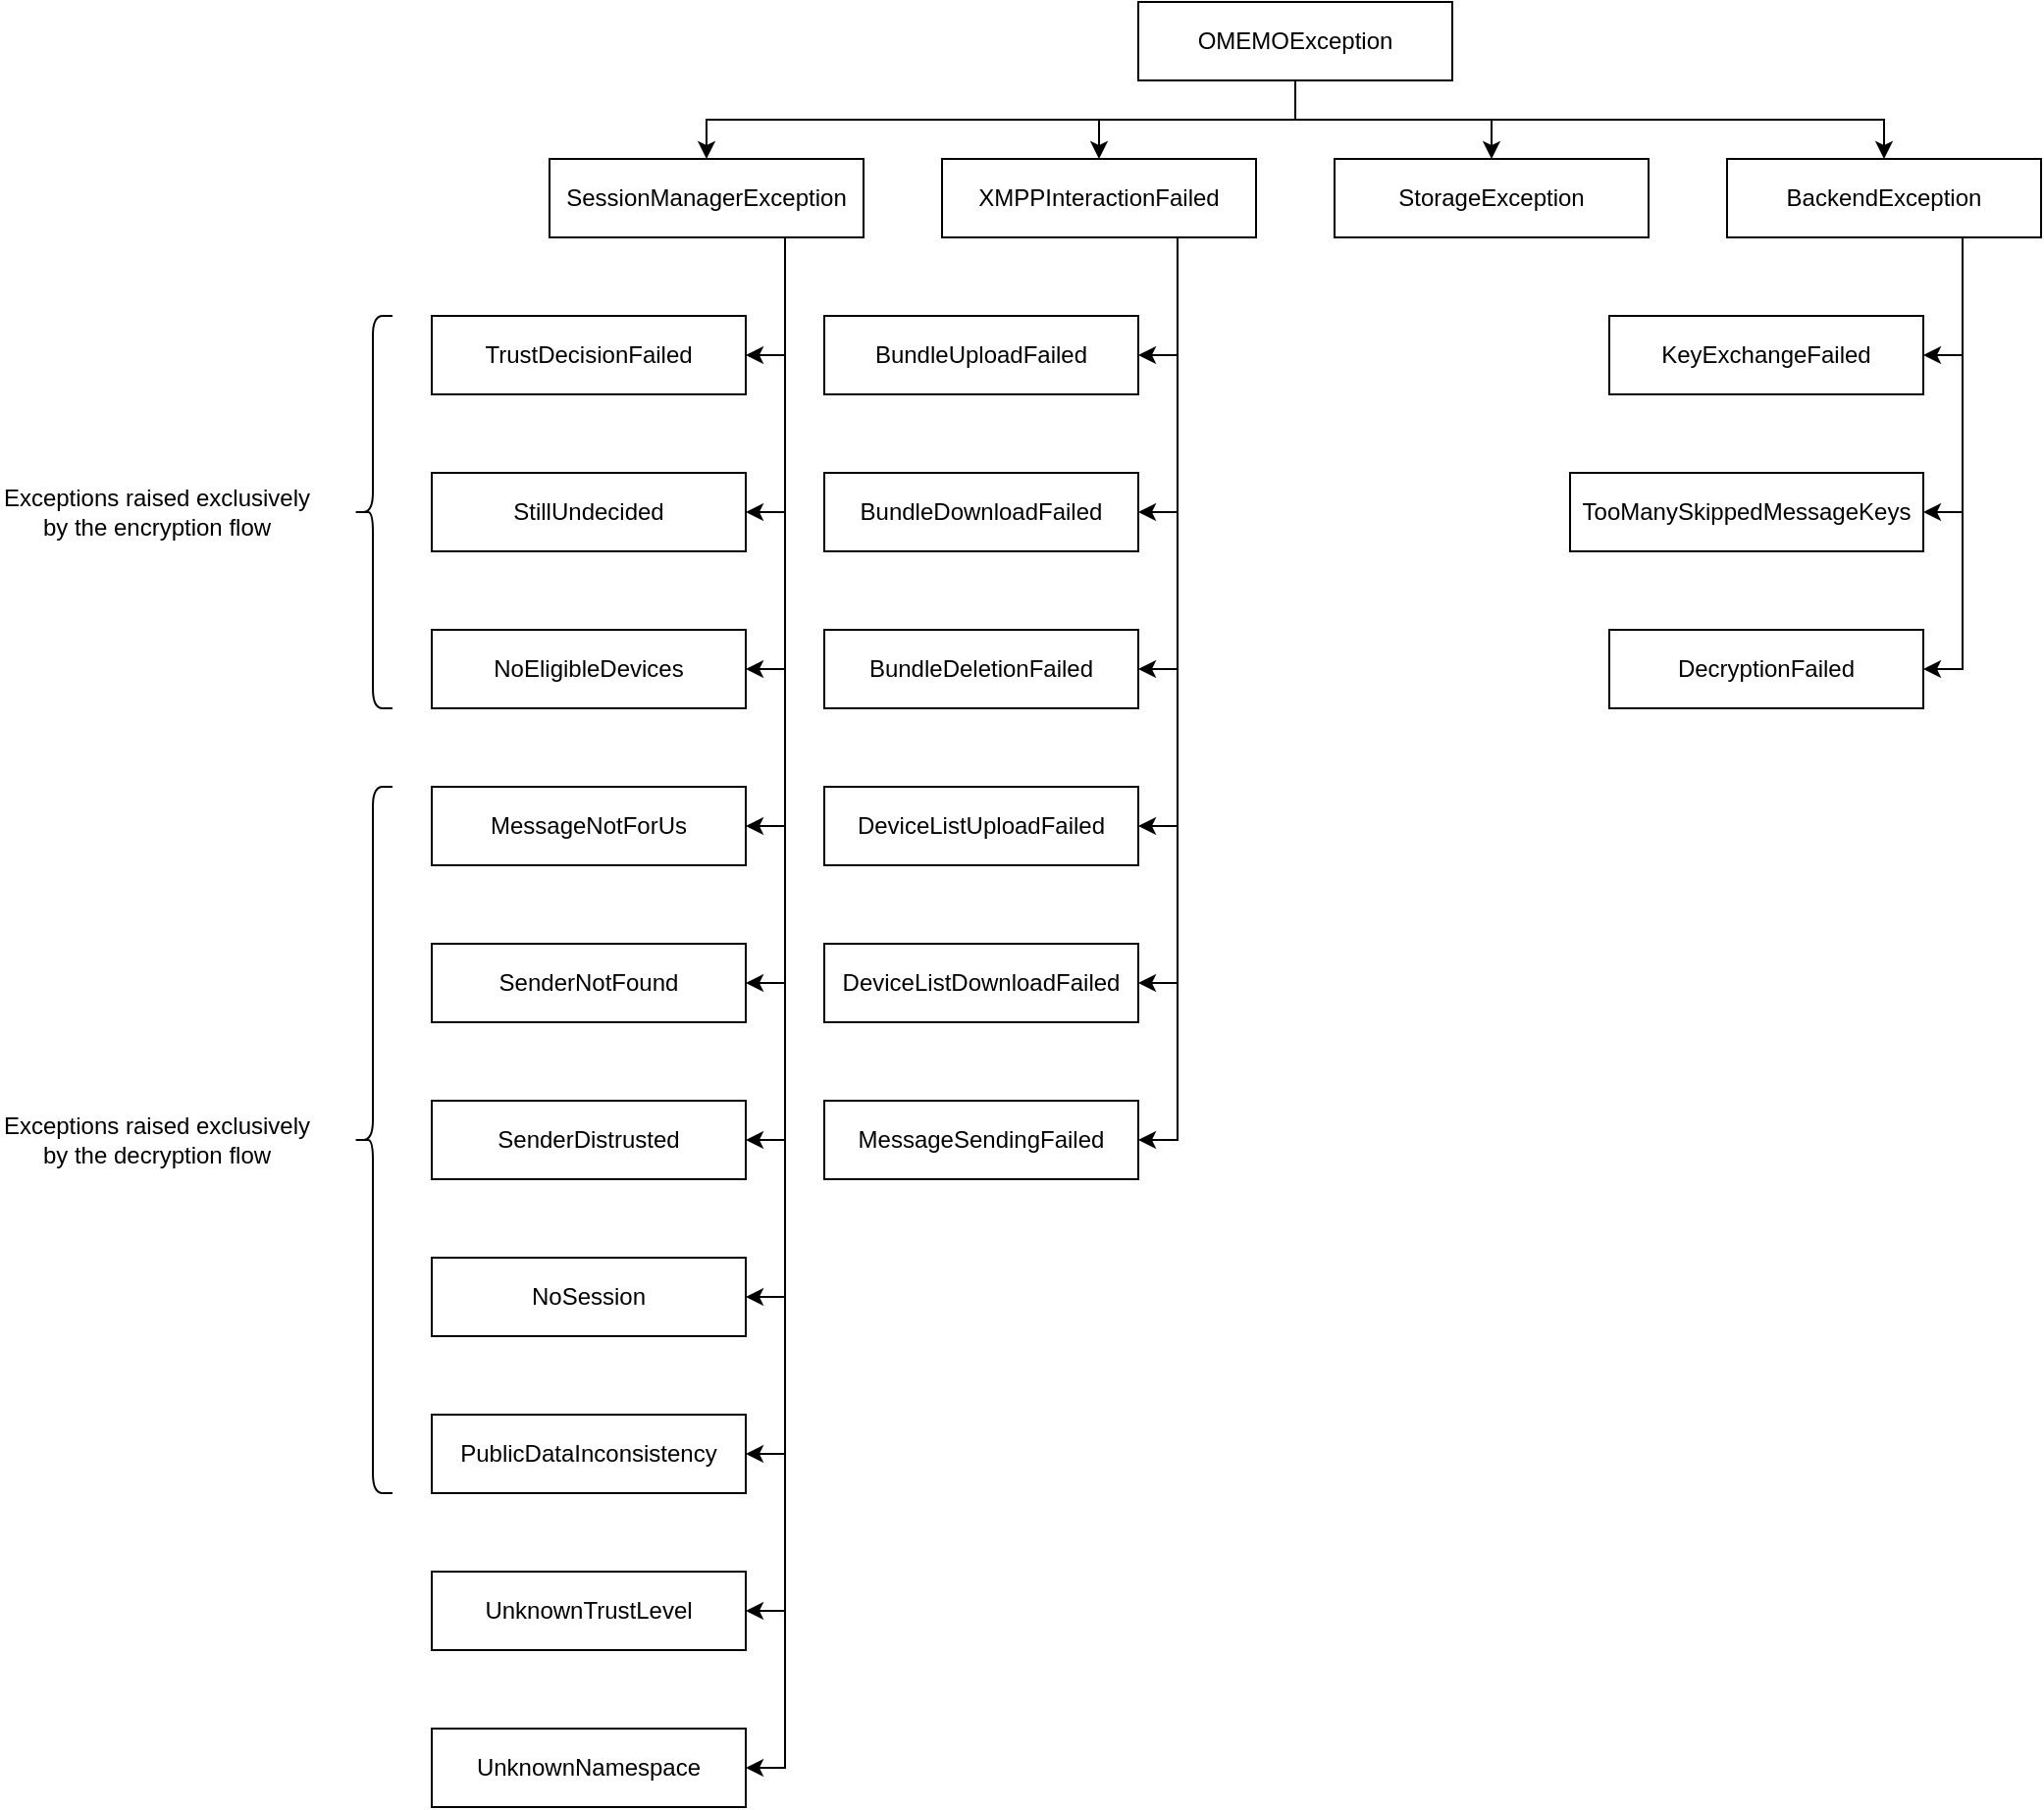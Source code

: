 <mxfile version="14.6.9" type="device"><diagram id="SyWsKVFSi_kduetasDMW" name="Page-1"><mxGraphModel dx="2268" dy="752" grid="1" gridSize="10" guides="1" tooltips="1" connect="1" arrows="1" fold="1" page="1" pageScale="1" pageWidth="850" pageHeight="1100" math="0" shadow="0"><root><mxCell id="0"/><mxCell id="1" parent="0"/><mxCell id="R1KKkpaipqyLKFP_AgjU-39" style="edgeStyle=orthogonalEdgeStyle;rounded=0;orthogonalLoop=1;jettySize=auto;html=1;exitX=0.5;exitY=1;exitDx=0;exitDy=0;entryX=0.5;entryY=0;entryDx=0;entryDy=0;" parent="1" source="R1KKkpaipqyLKFP_AgjU-1" target="R1KKkpaipqyLKFP_AgjU-2" edge="1"><mxGeometry relative="1" as="geometry"/></mxCell><mxCell id="R1KKkpaipqyLKFP_AgjU-40" style="edgeStyle=orthogonalEdgeStyle;rounded=0;orthogonalLoop=1;jettySize=auto;html=1;exitX=0.5;exitY=1;exitDx=0;exitDy=0;entryX=0.5;entryY=0;entryDx=0;entryDy=0;" parent="1" source="R1KKkpaipqyLKFP_AgjU-1" target="R1KKkpaipqyLKFP_AgjU-3" edge="1"><mxGeometry relative="1" as="geometry"/></mxCell><mxCell id="R1KKkpaipqyLKFP_AgjU-41" style="edgeStyle=orthogonalEdgeStyle;rounded=0;orthogonalLoop=1;jettySize=auto;html=1;exitX=0.5;exitY=1;exitDx=0;exitDy=0;entryX=0.5;entryY=0;entryDx=0;entryDy=0;" parent="1" source="R1KKkpaipqyLKFP_AgjU-1" target="R1KKkpaipqyLKFP_AgjU-4" edge="1"><mxGeometry relative="1" as="geometry"/></mxCell><mxCell id="R1KKkpaipqyLKFP_AgjU-42" style="edgeStyle=orthogonalEdgeStyle;rounded=0;orthogonalLoop=1;jettySize=auto;html=1;exitX=0.5;exitY=1;exitDx=0;exitDy=0;entryX=0.5;entryY=0;entryDx=0;entryDy=0;" parent="1" source="R1KKkpaipqyLKFP_AgjU-1" target="R1KKkpaipqyLKFP_AgjU-5" edge="1"><mxGeometry relative="1" as="geometry"/></mxCell><mxCell id="R1KKkpaipqyLKFP_AgjU-1" value="&lt;div&gt;OMEMOException&lt;/div&gt;" style="rounded=0;whiteSpace=wrap;html=1;" parent="1" vertex="1"><mxGeometry x="340" y="40" width="160" height="40" as="geometry"/></mxCell><mxCell id="R1KKkpaipqyLKFP_AgjU-34" style="edgeStyle=orthogonalEdgeStyle;rounded=0;orthogonalLoop=1;jettySize=auto;html=1;exitX=0.75;exitY=1;exitDx=0;exitDy=0;entryX=1;entryY=0.5;entryDx=0;entryDy=0;" parent="1" source="R1KKkpaipqyLKFP_AgjU-2" target="R1KKkpaipqyLKFP_AgjU-6" edge="1"><mxGeometry relative="1" as="geometry"/></mxCell><mxCell id="R1KKkpaipqyLKFP_AgjU-35" style="edgeStyle=orthogonalEdgeStyle;rounded=0;orthogonalLoop=1;jettySize=auto;html=1;exitX=0.75;exitY=1;exitDx=0;exitDy=0;entryX=1;entryY=0.5;entryDx=0;entryDy=0;" parent="1" source="R1KKkpaipqyLKFP_AgjU-2" target="R1KKkpaipqyLKFP_AgjU-7" edge="1"><mxGeometry relative="1" as="geometry"/></mxCell><mxCell id="R1KKkpaipqyLKFP_AgjU-36" style="edgeStyle=orthogonalEdgeStyle;rounded=0;orthogonalLoop=1;jettySize=auto;html=1;exitX=0.75;exitY=1;exitDx=0;exitDy=0;entryX=1;entryY=0.5;entryDx=0;entryDy=0;" parent="1" source="R1KKkpaipqyLKFP_AgjU-2" target="R1KKkpaipqyLKFP_AgjU-8" edge="1"><mxGeometry relative="1" as="geometry"/></mxCell><mxCell id="R1KKkpaipqyLKFP_AgjU-37" style="edgeStyle=orthogonalEdgeStyle;rounded=0;orthogonalLoop=1;jettySize=auto;html=1;exitX=0.75;exitY=1;exitDx=0;exitDy=0;entryX=1;entryY=0.5;entryDx=0;entryDy=0;" parent="1" source="R1KKkpaipqyLKFP_AgjU-2" target="R1KKkpaipqyLKFP_AgjU-9" edge="1"><mxGeometry relative="1" as="geometry"/></mxCell><mxCell id="R1KKkpaipqyLKFP_AgjU-38" style="edgeStyle=orthogonalEdgeStyle;rounded=0;orthogonalLoop=1;jettySize=auto;html=1;exitX=0.75;exitY=1;exitDx=0;exitDy=0;entryX=1;entryY=0.5;entryDx=0;entryDy=0;" parent="1" source="R1KKkpaipqyLKFP_AgjU-2" target="R1KKkpaipqyLKFP_AgjU-10" edge="1"><mxGeometry relative="1" as="geometry"/></mxCell><mxCell id="yPU4zIRk9zDah69wYztz-8" style="edgeStyle=orthogonalEdgeStyle;rounded=0;orthogonalLoop=1;jettySize=auto;html=1;exitX=0.75;exitY=1;exitDx=0;exitDy=0;entryX=1;entryY=0.5;entryDx=0;entryDy=0;" parent="1" source="R1KKkpaipqyLKFP_AgjU-2" target="yPU4zIRk9zDah69wYztz-3" edge="1"><mxGeometry relative="1" as="geometry"/></mxCell><mxCell id="yPU4zIRk9zDah69wYztz-9" style="edgeStyle=orthogonalEdgeStyle;rounded=0;orthogonalLoop=1;jettySize=auto;html=1;exitX=0.75;exitY=1;exitDx=0;exitDy=0;entryX=1;entryY=0.5;entryDx=0;entryDy=0;" parent="1" source="R1KKkpaipqyLKFP_AgjU-2" target="yPU4zIRk9zDah69wYztz-4" edge="1"><mxGeometry relative="1" as="geometry"/></mxCell><mxCell id="yPU4zIRk9zDah69wYztz-10" style="edgeStyle=orthogonalEdgeStyle;rounded=0;orthogonalLoop=1;jettySize=auto;html=1;exitX=0.75;exitY=1;exitDx=0;exitDy=0;entryX=1;entryY=0.5;entryDx=0;entryDy=0;" parent="1" source="R1KKkpaipqyLKFP_AgjU-2" target="yPU4zIRk9zDah69wYztz-5" edge="1"><mxGeometry relative="1" as="geometry"/></mxCell><mxCell id="yPU4zIRk9zDah69wYztz-11" style="edgeStyle=orthogonalEdgeStyle;rounded=0;orthogonalLoop=1;jettySize=auto;html=1;exitX=0.75;exitY=1;exitDx=0;exitDy=0;entryX=1;entryY=0.5;entryDx=0;entryDy=0;" parent="1" source="R1KKkpaipqyLKFP_AgjU-2" target="yPU4zIRk9zDah69wYztz-6" edge="1"><mxGeometry relative="1" as="geometry"/></mxCell><mxCell id="yPU4zIRk9zDah69wYztz-12" style="edgeStyle=orthogonalEdgeStyle;rounded=0;orthogonalLoop=1;jettySize=auto;html=1;exitX=0.75;exitY=1;exitDx=0;exitDy=0;entryX=1;entryY=0.5;entryDx=0;entryDy=0;" parent="1" source="R1KKkpaipqyLKFP_AgjU-2" target="yPU4zIRk9zDah69wYztz-7" edge="1"><mxGeometry relative="1" as="geometry"/></mxCell><mxCell id="R1KKkpaipqyLKFP_AgjU-2" value="SessionManagerException" style="rounded=0;whiteSpace=wrap;html=1;" parent="1" vertex="1"><mxGeometry x="40" y="120" width="160" height="40" as="geometry"/></mxCell><mxCell id="R1KKkpaipqyLKFP_AgjU-28" style="edgeStyle=orthogonalEdgeStyle;rounded=0;orthogonalLoop=1;jettySize=auto;html=1;exitX=0.75;exitY=1;exitDx=0;exitDy=0;entryX=1;entryY=0.5;entryDx=0;entryDy=0;" parent="1" source="R1KKkpaipqyLKFP_AgjU-3" target="R1KKkpaipqyLKFP_AgjU-11" edge="1"><mxGeometry relative="1" as="geometry"/></mxCell><mxCell id="R1KKkpaipqyLKFP_AgjU-29" style="edgeStyle=orthogonalEdgeStyle;rounded=0;orthogonalLoop=1;jettySize=auto;html=1;exitX=0.75;exitY=1;exitDx=0;exitDy=0;entryX=1;entryY=0.5;entryDx=0;entryDy=0;" parent="1" source="R1KKkpaipqyLKFP_AgjU-3" target="R1KKkpaipqyLKFP_AgjU-17" edge="1"><mxGeometry relative="1" as="geometry"/></mxCell><mxCell id="R1KKkpaipqyLKFP_AgjU-30" style="edgeStyle=orthogonalEdgeStyle;rounded=0;orthogonalLoop=1;jettySize=auto;html=1;exitX=0.75;exitY=1;exitDx=0;exitDy=0;entryX=1;entryY=0.5;entryDx=0;entryDy=0;" parent="1" source="R1KKkpaipqyLKFP_AgjU-3" target="R1KKkpaipqyLKFP_AgjU-18" edge="1"><mxGeometry relative="1" as="geometry"/></mxCell><mxCell id="R1KKkpaipqyLKFP_AgjU-31" style="edgeStyle=orthogonalEdgeStyle;rounded=0;orthogonalLoop=1;jettySize=auto;html=1;exitX=0.75;exitY=1;exitDx=0;exitDy=0;entryX=1;entryY=0.5;entryDx=0;entryDy=0;" parent="1" source="R1KKkpaipqyLKFP_AgjU-3" target="R1KKkpaipqyLKFP_AgjU-19" edge="1"><mxGeometry relative="1" as="geometry"/></mxCell><mxCell id="R1KKkpaipqyLKFP_AgjU-32" style="edgeStyle=orthogonalEdgeStyle;rounded=0;orthogonalLoop=1;jettySize=auto;html=1;exitX=0.75;exitY=1;exitDx=0;exitDy=0;entryX=1;entryY=0.5;entryDx=0;entryDy=0;" parent="1" source="R1KKkpaipqyLKFP_AgjU-3" target="R1KKkpaipqyLKFP_AgjU-20" edge="1"><mxGeometry relative="1" as="geometry"/></mxCell><mxCell id="R1KKkpaipqyLKFP_AgjU-33" style="edgeStyle=orthogonalEdgeStyle;rounded=0;orthogonalLoop=1;jettySize=auto;html=1;exitX=0.75;exitY=1;exitDx=0;exitDy=0;entryX=1;entryY=0.5;entryDx=0;entryDy=0;" parent="1" source="R1KKkpaipqyLKFP_AgjU-3" target="R1KKkpaipqyLKFP_AgjU-21" edge="1"><mxGeometry relative="1" as="geometry"/></mxCell><mxCell id="R1KKkpaipqyLKFP_AgjU-3" value="XMPPInteractionFailed" style="rounded=0;whiteSpace=wrap;html=1;" parent="1" vertex="1"><mxGeometry x="240" y="120" width="160" height="40" as="geometry"/></mxCell><mxCell id="R1KKkpaipqyLKFP_AgjU-4" value="StorageException" style="rounded=0;whiteSpace=wrap;html=1;" parent="1" vertex="1"><mxGeometry x="440" y="120" width="160" height="40" as="geometry"/></mxCell><mxCell id="yPU4zIRk9zDah69wYztz-2" style="edgeStyle=orthogonalEdgeStyle;rounded=0;orthogonalLoop=1;jettySize=auto;html=1;exitX=0.75;exitY=1;exitDx=0;exitDy=0;entryX=1;entryY=0.5;entryDx=0;entryDy=0;" parent="1" source="R1KKkpaipqyLKFP_AgjU-5" target="yPU4zIRk9zDah69wYztz-1" edge="1"><mxGeometry relative="1" as="geometry"/></mxCell><mxCell id="426Y3rVUwSf-DaBS_xIZ-2" style="edgeStyle=orthogonalEdgeStyle;rounded=0;orthogonalLoop=1;jettySize=auto;html=1;exitX=0.75;exitY=1;exitDx=0;exitDy=0;entryX=1;entryY=0.5;entryDx=0;entryDy=0;" parent="1" source="R1KKkpaipqyLKFP_AgjU-5" target="426Y3rVUwSf-DaBS_xIZ-1" edge="1"><mxGeometry relative="1" as="geometry"/></mxCell><mxCell id="1Pj7wdMrvDZdvXEGc1CY-2" style="edgeStyle=orthogonalEdgeStyle;rounded=0;orthogonalLoop=1;jettySize=auto;html=1;exitX=0.75;exitY=1;exitDx=0;exitDy=0;entryX=1;entryY=0.5;entryDx=0;entryDy=0;" edge="1" parent="1" source="R1KKkpaipqyLKFP_AgjU-5" target="1Pj7wdMrvDZdvXEGc1CY-1"><mxGeometry relative="1" as="geometry"/></mxCell><mxCell id="R1KKkpaipqyLKFP_AgjU-5" value="BackendException" style="rounded=0;whiteSpace=wrap;html=1;" parent="1" vertex="1"><mxGeometry x="640" y="120" width="160" height="40" as="geometry"/></mxCell><mxCell id="R1KKkpaipqyLKFP_AgjU-6" value="UnknownTrustLevel" style="rounded=0;whiteSpace=wrap;html=1;" parent="1" vertex="1"><mxGeometry x="-20" y="840" width="160" height="40" as="geometry"/></mxCell><mxCell id="R1KKkpaipqyLKFP_AgjU-7" value="&lt;div&gt;TrustDecisionFailed&lt;/div&gt;" style="rounded=0;whiteSpace=wrap;html=1;" parent="1" vertex="1"><mxGeometry x="-20" y="200" width="160" height="40" as="geometry"/></mxCell><mxCell id="R1KKkpaipqyLKFP_AgjU-8" value="StillUndecided" style="rounded=0;whiteSpace=wrap;html=1;" parent="1" vertex="1"><mxGeometry x="-20" y="280" width="160" height="40" as="geometry"/></mxCell><mxCell id="R1KKkpaipqyLKFP_AgjU-9" value="NoEligibleDevices" style="rounded=0;whiteSpace=wrap;html=1;" parent="1" vertex="1"><mxGeometry x="-20" y="360" width="160" height="40" as="geometry"/></mxCell><mxCell id="R1KKkpaipqyLKFP_AgjU-10" value="UnknownNamespace" style="rounded=0;whiteSpace=wrap;html=1;" parent="1" vertex="1"><mxGeometry x="-20" y="920" width="160" height="40" as="geometry"/></mxCell><mxCell id="R1KKkpaipqyLKFP_AgjU-11" value="BundleUploadFailed" style="rounded=0;whiteSpace=wrap;html=1;" parent="1" vertex="1"><mxGeometry x="180" y="200" width="160" height="40" as="geometry"/></mxCell><mxCell id="R1KKkpaipqyLKFP_AgjU-17" value="BundleDownloadFailed" style="rounded=0;whiteSpace=wrap;html=1;" parent="1" vertex="1"><mxGeometry x="180" y="280" width="160" height="40" as="geometry"/></mxCell><mxCell id="R1KKkpaipqyLKFP_AgjU-18" value="BundleDeletionFailed" style="rounded=0;whiteSpace=wrap;html=1;" parent="1" vertex="1"><mxGeometry x="180" y="360" width="160" height="40" as="geometry"/></mxCell><mxCell id="R1KKkpaipqyLKFP_AgjU-19" value="DeviceListUploadFailed" style="rounded=0;whiteSpace=wrap;html=1;" parent="1" vertex="1"><mxGeometry x="180" y="440" width="160" height="40" as="geometry"/></mxCell><mxCell id="R1KKkpaipqyLKFP_AgjU-20" value="DeviceListDownloadFailed" style="rounded=0;whiteSpace=wrap;html=1;" parent="1" vertex="1"><mxGeometry x="180" y="520" width="160" height="40" as="geometry"/></mxCell><mxCell id="R1KKkpaipqyLKFP_AgjU-21" value="MessageSendingFailed" style="rounded=0;whiteSpace=wrap;html=1;" parent="1" vertex="1"><mxGeometry x="180" y="600" width="160" height="40" as="geometry"/></mxCell><mxCell id="yPU4zIRk9zDah69wYztz-1" value="KeyExchangeFailed" style="rounded=0;whiteSpace=wrap;html=1;" parent="1" vertex="1"><mxGeometry x="580" y="200" width="160" height="40" as="geometry"/></mxCell><mxCell id="yPU4zIRk9zDah69wYztz-3" value="MessageNotForUs" style="rounded=0;whiteSpace=wrap;html=1;" parent="1" vertex="1"><mxGeometry x="-20" y="440" width="160" height="40" as="geometry"/></mxCell><mxCell id="yPU4zIRk9zDah69wYztz-4" value="SenderNotFound" style="rounded=0;whiteSpace=wrap;html=1;" parent="1" vertex="1"><mxGeometry x="-20" y="520" width="160" height="40" as="geometry"/></mxCell><mxCell id="yPU4zIRk9zDah69wYztz-5" value="SenderDistrusted" style="rounded=0;whiteSpace=wrap;html=1;" parent="1" vertex="1"><mxGeometry x="-20" y="600" width="160" height="40" as="geometry"/></mxCell><mxCell id="yPU4zIRk9zDah69wYztz-6" value="NoSession" style="rounded=0;whiteSpace=wrap;html=1;" parent="1" vertex="1"><mxGeometry x="-20" y="680" width="160" height="40" as="geometry"/></mxCell><mxCell id="yPU4zIRk9zDah69wYztz-7" value="PublicDataInconsistency" style="rounded=0;whiteSpace=wrap;html=1;" parent="1" vertex="1"><mxGeometry x="-20" y="760" width="160" height="40" as="geometry"/></mxCell><mxCell id="yPU4zIRk9zDah69wYztz-13" value="" style="shape=curlyBracket;whiteSpace=wrap;html=1;rounded=1;" parent="1" vertex="1"><mxGeometry x="-60" y="200" width="20" height="200" as="geometry"/></mxCell><mxCell id="yPU4zIRk9zDah69wYztz-15" value="Exceptions raised exclusively by the encryption flow" style="text;html=1;strokeColor=none;fillColor=none;align=center;verticalAlign=middle;whiteSpace=wrap;rounded=0;" parent="1" vertex="1"><mxGeometry x="-240" y="280" width="160" height="40" as="geometry"/></mxCell><mxCell id="yPU4zIRk9zDah69wYztz-16" value="" style="shape=curlyBracket;whiteSpace=wrap;html=1;rounded=1;" parent="1" vertex="1"><mxGeometry x="-60" y="440" width="20" height="360" as="geometry"/></mxCell><mxCell id="yPU4zIRk9zDah69wYztz-17" value="Exceptions raised exclusively by the decryption flow" style="text;html=1;strokeColor=none;fillColor=none;align=center;verticalAlign=middle;whiteSpace=wrap;rounded=0;" parent="1" vertex="1"><mxGeometry x="-240" y="600" width="160" height="40" as="geometry"/></mxCell><mxCell id="426Y3rVUwSf-DaBS_xIZ-1" value="TooManySkippedMessageKeys" style="rounded=0;whiteSpace=wrap;html=1;" parent="1" vertex="1"><mxGeometry x="560" y="280" width="180" height="40" as="geometry"/></mxCell><mxCell id="1Pj7wdMrvDZdvXEGc1CY-1" value="DecryptionFailed" style="rounded=0;whiteSpace=wrap;html=1;" vertex="1" parent="1"><mxGeometry x="580" y="360" width="160" height="40" as="geometry"/></mxCell></root></mxGraphModel></diagram></mxfile>